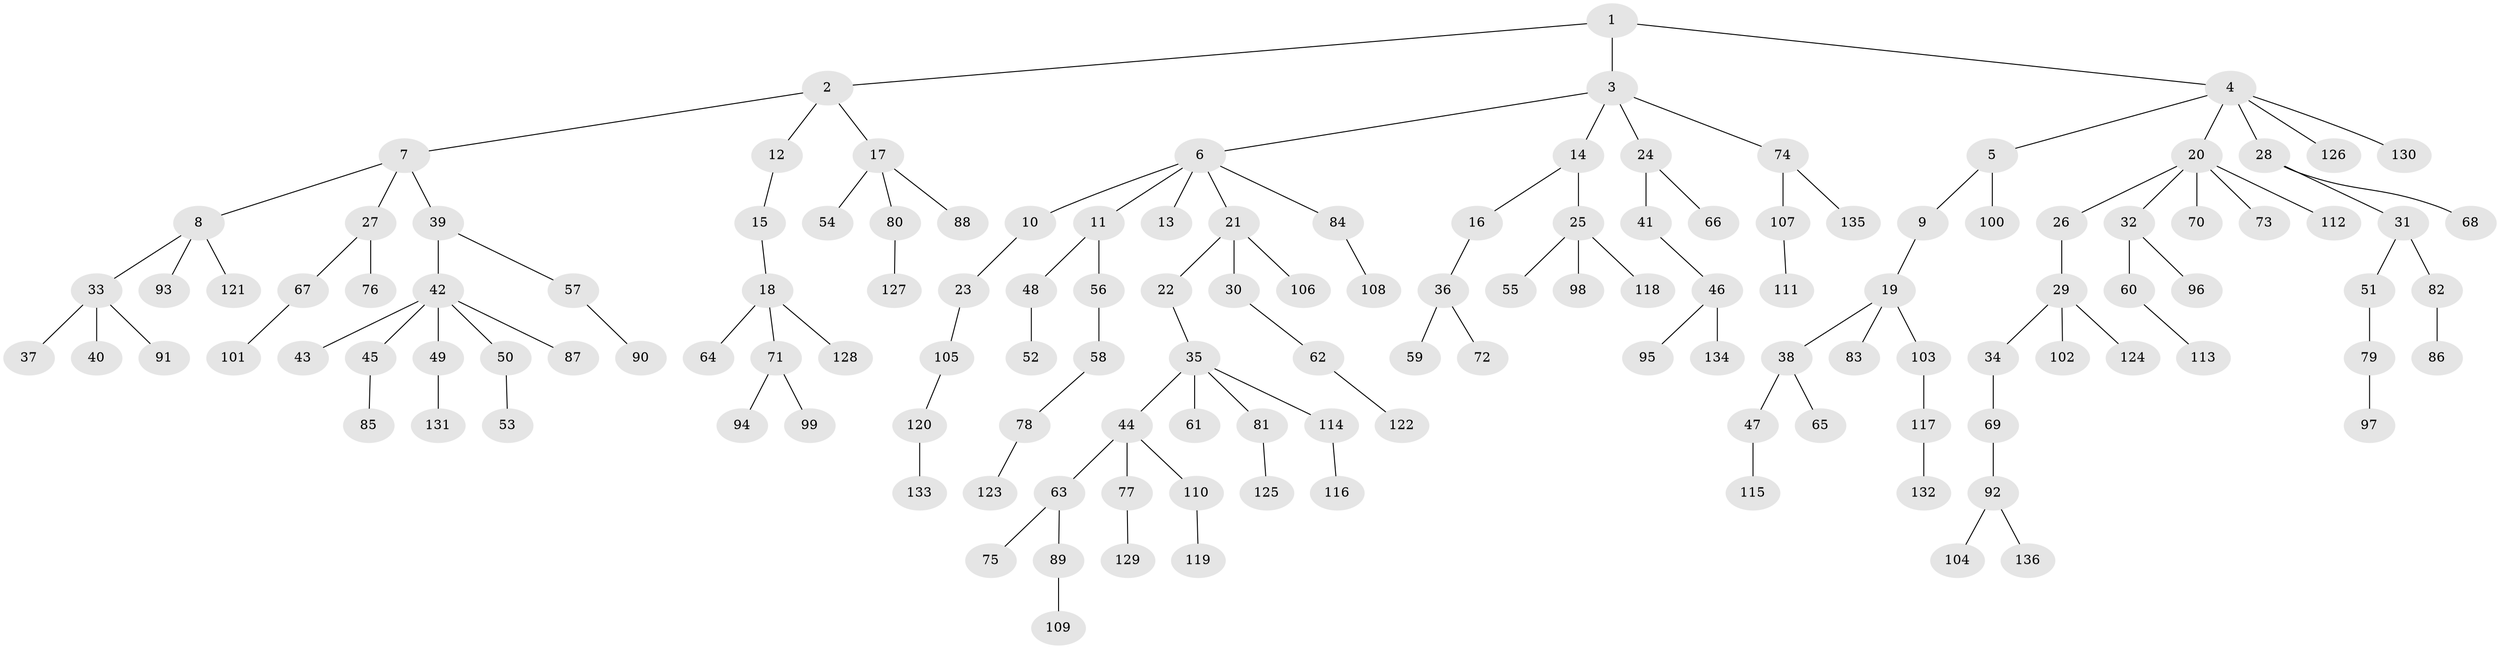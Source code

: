 // coarse degree distribution, {3: 0.11764705882352941, 4: 0.10294117647058823, 8: 0.014705882352941176, 2: 0.3235294117647059, 1: 0.4411764705882353}
// Generated by graph-tools (version 1.1) at 2025/51/03/04/25 22:51:50]
// undirected, 136 vertices, 135 edges
graph export_dot {
  node [color=gray90,style=filled];
  1;
  2;
  3;
  4;
  5;
  6;
  7;
  8;
  9;
  10;
  11;
  12;
  13;
  14;
  15;
  16;
  17;
  18;
  19;
  20;
  21;
  22;
  23;
  24;
  25;
  26;
  27;
  28;
  29;
  30;
  31;
  32;
  33;
  34;
  35;
  36;
  37;
  38;
  39;
  40;
  41;
  42;
  43;
  44;
  45;
  46;
  47;
  48;
  49;
  50;
  51;
  52;
  53;
  54;
  55;
  56;
  57;
  58;
  59;
  60;
  61;
  62;
  63;
  64;
  65;
  66;
  67;
  68;
  69;
  70;
  71;
  72;
  73;
  74;
  75;
  76;
  77;
  78;
  79;
  80;
  81;
  82;
  83;
  84;
  85;
  86;
  87;
  88;
  89;
  90;
  91;
  92;
  93;
  94;
  95;
  96;
  97;
  98;
  99;
  100;
  101;
  102;
  103;
  104;
  105;
  106;
  107;
  108;
  109;
  110;
  111;
  112;
  113;
  114;
  115;
  116;
  117;
  118;
  119;
  120;
  121;
  122;
  123;
  124;
  125;
  126;
  127;
  128;
  129;
  130;
  131;
  132;
  133;
  134;
  135;
  136;
  1 -- 2;
  1 -- 3;
  1 -- 4;
  2 -- 7;
  2 -- 12;
  2 -- 17;
  3 -- 6;
  3 -- 14;
  3 -- 24;
  3 -- 74;
  4 -- 5;
  4 -- 20;
  4 -- 28;
  4 -- 126;
  4 -- 130;
  5 -- 9;
  5 -- 100;
  6 -- 10;
  6 -- 11;
  6 -- 13;
  6 -- 21;
  6 -- 84;
  7 -- 8;
  7 -- 27;
  7 -- 39;
  8 -- 33;
  8 -- 93;
  8 -- 121;
  9 -- 19;
  10 -- 23;
  11 -- 48;
  11 -- 56;
  12 -- 15;
  14 -- 16;
  14 -- 25;
  15 -- 18;
  16 -- 36;
  17 -- 54;
  17 -- 80;
  17 -- 88;
  18 -- 64;
  18 -- 71;
  18 -- 128;
  19 -- 38;
  19 -- 83;
  19 -- 103;
  20 -- 26;
  20 -- 32;
  20 -- 70;
  20 -- 73;
  20 -- 112;
  21 -- 22;
  21 -- 30;
  21 -- 106;
  22 -- 35;
  23 -- 105;
  24 -- 41;
  24 -- 66;
  25 -- 55;
  25 -- 98;
  25 -- 118;
  26 -- 29;
  27 -- 67;
  27 -- 76;
  28 -- 31;
  28 -- 68;
  29 -- 34;
  29 -- 102;
  29 -- 124;
  30 -- 62;
  31 -- 51;
  31 -- 82;
  32 -- 60;
  32 -- 96;
  33 -- 37;
  33 -- 40;
  33 -- 91;
  34 -- 69;
  35 -- 44;
  35 -- 61;
  35 -- 81;
  35 -- 114;
  36 -- 59;
  36 -- 72;
  38 -- 47;
  38 -- 65;
  39 -- 42;
  39 -- 57;
  41 -- 46;
  42 -- 43;
  42 -- 45;
  42 -- 49;
  42 -- 50;
  42 -- 87;
  44 -- 63;
  44 -- 77;
  44 -- 110;
  45 -- 85;
  46 -- 95;
  46 -- 134;
  47 -- 115;
  48 -- 52;
  49 -- 131;
  50 -- 53;
  51 -- 79;
  56 -- 58;
  57 -- 90;
  58 -- 78;
  60 -- 113;
  62 -- 122;
  63 -- 75;
  63 -- 89;
  67 -- 101;
  69 -- 92;
  71 -- 94;
  71 -- 99;
  74 -- 107;
  74 -- 135;
  77 -- 129;
  78 -- 123;
  79 -- 97;
  80 -- 127;
  81 -- 125;
  82 -- 86;
  84 -- 108;
  89 -- 109;
  92 -- 104;
  92 -- 136;
  103 -- 117;
  105 -- 120;
  107 -- 111;
  110 -- 119;
  114 -- 116;
  117 -- 132;
  120 -- 133;
}

